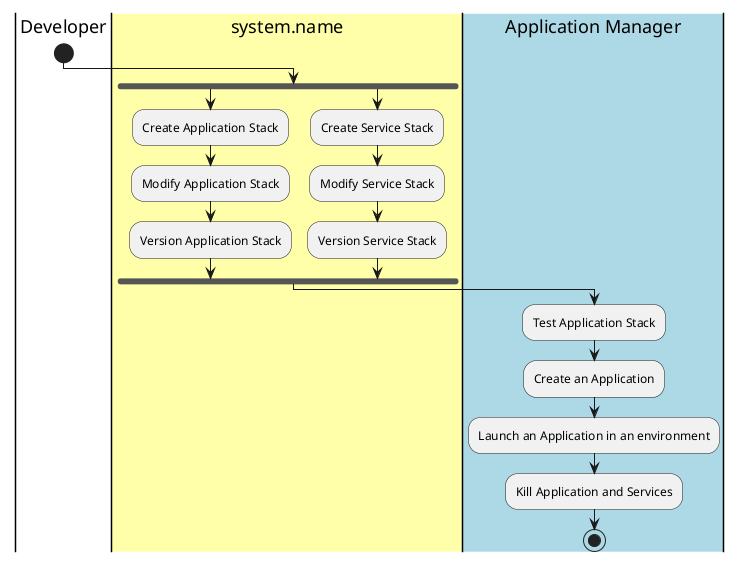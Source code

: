 @startuml
|Developer|
start
|#ffffaa|system.name|
fork
:Create Application Stack;
:Modify Application Stack;
:Version Application Stack;
fork again
:Create Service Stack;
:Modify Service Stack;
:Version Service Stack;
fork end
|#lightblue|Application Manager|
:Test Application Stack;
:Create an Application;
:Launch an Application in an environment;
:Kill Application and Services;
stop
@enduml

